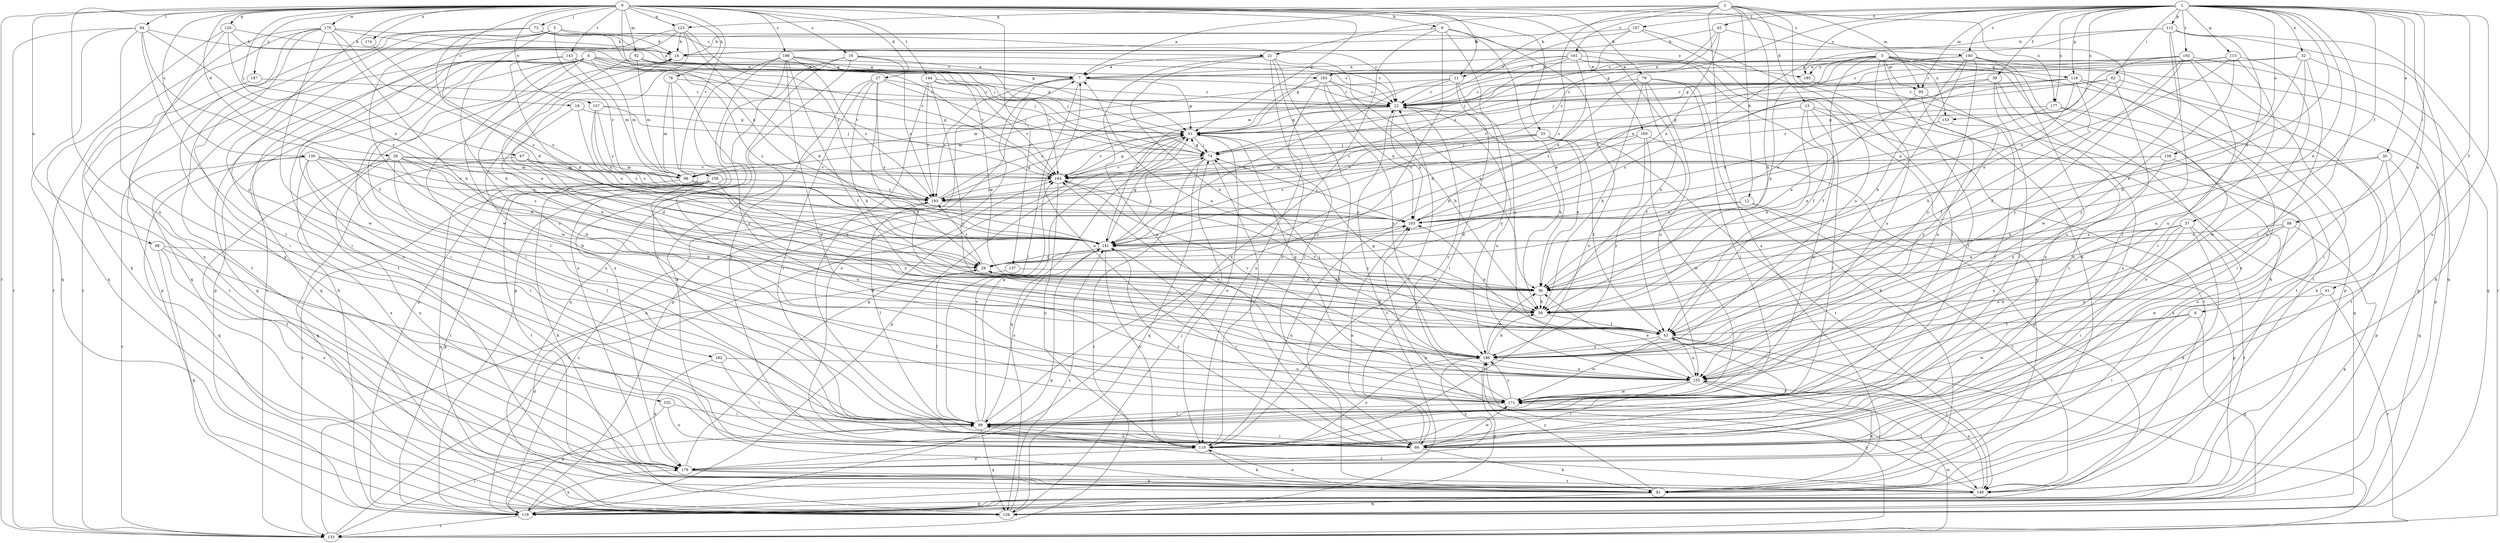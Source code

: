 strict digraph  {
0;
1;
2;
3;
4;
5;
6;
7;
9;
11;
12;
13;
14;
16;
18;
21;
22;
25;
26;
27;
29;
30;
32;
36;
37;
39;
41;
42;
43;
51;
58;
62;
66;
67;
73;
74;
78;
79;
81;
84;
88;
89;
92;
95;
96;
98;
102;
103;
107;
108;
110;
112;
113;
116;
118;
120;
123;
126;
133;
137;
139;
140;
141;
143;
144;
147;
148;
153;
155;
158;
161;
163;
164;
169;
170;
171;
174;
177;
179;
182;
185;
186;
187;
188;
192;
193;
0 -> 9  [label=b];
0 -> 11  [label=b];
0 -> 16  [label=c];
0 -> 18  [label=c];
0 -> 25  [label=d];
0 -> 26  [label=d];
0 -> 27  [label=d];
0 -> 51  [label=g];
0 -> 67  [label=j];
0 -> 73  [label=j];
0 -> 78  [label=k];
0 -> 79  [label=k];
0 -> 84  [label=l];
0 -> 92  [label=m];
0 -> 98  [label=n];
0 -> 102  [label=n];
0 -> 103  [label=n];
0 -> 107  [label=o];
0 -> 120  [label=q];
0 -> 123  [label=q];
0 -> 133  [label=r];
0 -> 137  [label=s];
0 -> 139  [label=s];
0 -> 140  [label=s];
0 -> 143  [label=t];
0 -> 144  [label=t];
0 -> 158  [label=v];
0 -> 169  [label=w];
0 -> 170  [label=w];
0 -> 174  [label=x];
0 -> 182  [label=y];
0 -> 187  [label=z];
0 -> 188  [label=z];
1 -> 6  [label=a];
1 -> 11  [label=b];
1 -> 29  [label=d];
1 -> 30  [label=e];
1 -> 32  [label=e];
1 -> 36  [label=e];
1 -> 37  [label=f];
1 -> 39  [label=f];
1 -> 41  [label=f];
1 -> 42  [label=f];
1 -> 62  [label=i];
1 -> 66  [label=i];
1 -> 88  [label=l];
1 -> 95  [label=m];
1 -> 108  [label=o];
1 -> 110  [label=o];
1 -> 112  [label=p];
1 -> 113  [label=p];
1 -> 116  [label=p];
1 -> 140  [label=s];
1 -> 147  [label=t];
1 -> 153  [label=u];
1 -> 177  [label=x];
1 -> 185  [label=y];
1 -> 192  [label=z];
1 -> 193  [label=z];
2 -> 7  [label=a];
2 -> 12  [label=b];
2 -> 13  [label=b];
2 -> 21  [label=c];
2 -> 58  [label=h];
2 -> 81  [label=k];
2 -> 95  [label=m];
2 -> 123  [label=q];
2 -> 141  [label=s];
2 -> 161  [label=v];
2 -> 177  [label=x];
2 -> 179  [label=x];
3 -> 36  [label=e];
3 -> 43  [label=f];
3 -> 81  [label=k];
3 -> 89  [label=l];
3 -> 95  [label=m];
3 -> 116  [label=p];
3 -> 118  [label=p];
3 -> 141  [label=s];
3 -> 148  [label=t];
3 -> 153  [label=u];
3 -> 155  [label=u];
3 -> 163  [label=v];
3 -> 185  [label=y];
4 -> 66  [label=i];
4 -> 74  [label=j];
4 -> 89  [label=l];
4 -> 96  [label=m];
4 -> 110  [label=o];
4 -> 118  [label=p];
4 -> 126  [label=q];
4 -> 141  [label=s];
4 -> 155  [label=u];
4 -> 163  [label=v];
4 -> 164  [label=v];
4 -> 171  [label=w];
5 -> 21  [label=c];
5 -> 58  [label=h];
5 -> 66  [label=i];
5 -> 126  [label=q];
5 -> 171  [label=w];
5 -> 185  [label=y];
5 -> 193  [label=z];
6 -> 43  [label=f];
6 -> 66  [label=i];
6 -> 126  [label=q];
6 -> 171  [label=w];
7 -> 22  [label=c];
7 -> 51  [label=g];
7 -> 89  [label=l];
7 -> 110  [label=o];
7 -> 118  [label=p];
7 -> 193  [label=z];
9 -> 14  [label=b];
9 -> 36  [label=e];
9 -> 89  [label=l];
9 -> 110  [label=o];
9 -> 155  [label=u];
9 -> 179  [label=x];
11 -> 22  [label=c];
11 -> 66  [label=i];
11 -> 96  [label=m];
11 -> 141  [label=s];
11 -> 186  [label=y];
12 -> 29  [label=d];
12 -> 103  [label=n];
12 -> 118  [label=p];
12 -> 148  [label=t];
13 -> 51  [label=g];
13 -> 58  [label=h];
13 -> 89  [label=l];
13 -> 126  [label=q];
13 -> 148  [label=t];
13 -> 171  [label=w];
14 -> 7  [label=a];
14 -> 66  [label=i];
16 -> 7  [label=a];
16 -> 22  [label=c];
16 -> 81  [label=k];
16 -> 110  [label=o];
16 -> 179  [label=x];
16 -> 193  [label=z];
18 -> 51  [label=g];
18 -> 58  [label=h];
18 -> 141  [label=s];
21 -> 7  [label=a];
21 -> 36  [label=e];
21 -> 58  [label=h];
21 -> 66  [label=i];
21 -> 81  [label=k];
21 -> 110  [label=o];
21 -> 171  [label=w];
22 -> 51  [label=g];
22 -> 58  [label=h];
22 -> 96  [label=m];
22 -> 103  [label=n];
22 -> 155  [label=u];
25 -> 36  [label=e];
25 -> 43  [label=f];
25 -> 74  [label=j];
25 -> 141  [label=s];
25 -> 148  [label=t];
25 -> 164  [label=v];
26 -> 29  [label=d];
26 -> 58  [label=h];
26 -> 89  [label=l];
26 -> 96  [label=m];
26 -> 141  [label=s];
26 -> 148  [label=t];
26 -> 164  [label=v];
26 -> 179  [label=x];
27 -> 22  [label=c];
27 -> 43  [label=f];
27 -> 58  [label=h];
27 -> 66  [label=i];
27 -> 74  [label=j];
27 -> 126  [label=q];
27 -> 141  [label=s];
29 -> 36  [label=e];
29 -> 193  [label=z];
30 -> 58  [label=h];
30 -> 110  [label=o];
30 -> 118  [label=p];
30 -> 126  [label=q];
30 -> 164  [label=v];
32 -> 7  [label=a];
32 -> 36  [label=e];
32 -> 51  [label=g];
32 -> 58  [label=h];
32 -> 81  [label=k];
32 -> 171  [label=w];
36 -> 29  [label=d];
36 -> 58  [label=h];
36 -> 141  [label=s];
37 -> 36  [label=e];
37 -> 66  [label=i];
37 -> 81  [label=k];
37 -> 141  [label=s];
37 -> 148  [label=t];
37 -> 155  [label=u];
37 -> 186  [label=y];
39 -> 22  [label=c];
39 -> 66  [label=i];
39 -> 89  [label=l];
39 -> 110  [label=o];
39 -> 141  [label=s];
41 -> 58  [label=h];
41 -> 66  [label=i];
41 -> 133  [label=r];
42 -> 14  [label=b];
42 -> 22  [label=c];
42 -> 36  [label=e];
42 -> 51  [label=g];
42 -> 103  [label=n];
43 -> 29  [label=d];
43 -> 103  [label=n];
43 -> 133  [label=r];
43 -> 148  [label=t];
43 -> 155  [label=u];
43 -> 164  [label=v];
43 -> 171  [label=w];
43 -> 186  [label=y];
51 -> 74  [label=j];
51 -> 110  [label=o];
51 -> 118  [label=p];
51 -> 126  [label=q];
51 -> 164  [label=v];
58 -> 7  [label=a];
58 -> 43  [label=f];
62 -> 22  [label=c];
62 -> 103  [label=n];
62 -> 118  [label=p];
62 -> 155  [label=u];
62 -> 193  [label=z];
66 -> 43  [label=f];
66 -> 81  [label=k];
66 -> 103  [label=n];
66 -> 141  [label=s];
66 -> 171  [label=w];
67 -> 29  [label=d];
67 -> 96  [label=m];
67 -> 126  [label=q];
67 -> 193  [label=z];
73 -> 14  [label=b];
73 -> 22  [label=c];
73 -> 29  [label=d];
73 -> 51  [label=g];
73 -> 74  [label=j];
73 -> 133  [label=r];
73 -> 148  [label=t];
74 -> 51  [label=g];
74 -> 66  [label=i];
74 -> 126  [label=q];
74 -> 133  [label=r];
74 -> 164  [label=v];
78 -> 22  [label=c];
78 -> 96  [label=m];
78 -> 118  [label=p];
78 -> 186  [label=y];
79 -> 22  [label=c];
79 -> 29  [label=d];
79 -> 43  [label=f];
79 -> 58  [label=h];
79 -> 81  [label=k];
79 -> 89  [label=l];
79 -> 155  [label=u];
81 -> 110  [label=o];
81 -> 126  [label=q];
81 -> 186  [label=y];
84 -> 14  [label=b];
84 -> 43  [label=f];
84 -> 66  [label=i];
84 -> 89  [label=l];
84 -> 126  [label=q];
84 -> 133  [label=r];
84 -> 141  [label=s];
88 -> 36  [label=e];
88 -> 118  [label=p];
88 -> 141  [label=s];
88 -> 155  [label=u];
88 -> 171  [label=w];
89 -> 14  [label=b];
89 -> 51  [label=g];
89 -> 66  [label=i];
89 -> 110  [label=o];
89 -> 126  [label=q];
89 -> 141  [label=s];
89 -> 164  [label=v];
92 -> 7  [label=a];
92 -> 36  [label=e];
92 -> 51  [label=g];
92 -> 74  [label=j];
92 -> 96  [label=m];
95 -> 36  [label=e];
95 -> 89  [label=l];
95 -> 155  [label=u];
96 -> 36  [label=e];
96 -> 126  [label=q];
96 -> 141  [label=s];
98 -> 29  [label=d];
98 -> 89  [label=l];
98 -> 126  [label=q];
98 -> 179  [label=x];
102 -> 89  [label=l];
102 -> 110  [label=o];
102 -> 118  [label=p];
103 -> 74  [label=j];
103 -> 141  [label=s];
107 -> 51  [label=g];
107 -> 74  [label=j];
107 -> 103  [label=n];
107 -> 141  [label=s];
107 -> 193  [label=z];
108 -> 96  [label=m];
108 -> 164  [label=v];
108 -> 179  [label=x];
108 -> 186  [label=y];
110 -> 22  [label=c];
110 -> 81  [label=k];
110 -> 103  [label=n];
110 -> 179  [label=x];
112 -> 14  [label=b];
112 -> 66  [label=i];
112 -> 89  [label=l];
112 -> 103  [label=n];
112 -> 126  [label=q];
112 -> 133  [label=r];
112 -> 171  [label=w];
113 -> 7  [label=a];
113 -> 22  [label=c];
113 -> 103  [label=n];
113 -> 155  [label=u];
113 -> 171  [label=w];
113 -> 186  [label=y];
116 -> 22  [label=c];
116 -> 43  [label=f];
116 -> 58  [label=h];
116 -> 66  [label=i];
116 -> 81  [label=k];
116 -> 141  [label=s];
116 -> 164  [label=v];
118 -> 14  [label=b];
118 -> 29  [label=d];
118 -> 133  [label=r];
118 -> 179  [label=x];
118 -> 193  [label=z];
120 -> 7  [label=a];
120 -> 14  [label=b];
120 -> 103  [label=n];
120 -> 126  [label=q];
120 -> 179  [label=x];
123 -> 14  [label=b];
123 -> 29  [label=d];
123 -> 43  [label=f];
123 -> 133  [label=r];
123 -> 148  [label=t];
123 -> 193  [label=z];
126 -> 22  [label=c];
126 -> 74  [label=j];
126 -> 141  [label=s];
133 -> 7  [label=a];
133 -> 89  [label=l];
133 -> 164  [label=v];
133 -> 171  [label=w];
133 -> 186  [label=y];
137 -> 36  [label=e];
137 -> 89  [label=l];
139 -> 89  [label=l];
139 -> 96  [label=m];
139 -> 103  [label=n];
139 -> 126  [label=q];
139 -> 133  [label=r];
139 -> 155  [label=u];
139 -> 164  [label=v];
139 -> 179  [label=x];
139 -> 193  [label=z];
140 -> 7  [label=a];
140 -> 22  [label=c];
140 -> 43  [label=f];
140 -> 58  [label=h];
140 -> 110  [label=o];
140 -> 118  [label=p];
140 -> 179  [label=x];
140 -> 186  [label=y];
141 -> 29  [label=d];
141 -> 51  [label=g];
141 -> 66  [label=i];
141 -> 74  [label=j];
141 -> 110  [label=o];
141 -> 118  [label=p];
143 -> 7  [label=a];
143 -> 29  [label=d];
143 -> 96  [label=m];
143 -> 118  [label=p];
143 -> 126  [label=q];
143 -> 164  [label=v];
144 -> 22  [label=c];
144 -> 36  [label=e];
144 -> 89  [label=l];
144 -> 164  [label=v];
144 -> 186  [label=y];
144 -> 193  [label=z];
147 -> 14  [label=b];
147 -> 22  [label=c];
147 -> 89  [label=l];
147 -> 186  [label=y];
147 -> 193  [label=z];
148 -> 89  [label=l];
148 -> 103  [label=n];
148 -> 118  [label=p];
148 -> 155  [label=u];
153 -> 103  [label=n];
153 -> 186  [label=y];
155 -> 36  [label=e];
155 -> 51  [label=g];
155 -> 66  [label=i];
155 -> 81  [label=k];
155 -> 148  [label=t];
155 -> 164  [label=v];
155 -> 171  [label=w];
158 -> 81  [label=k];
158 -> 118  [label=p];
158 -> 133  [label=r];
158 -> 148  [label=t];
158 -> 155  [label=u];
158 -> 171  [label=w];
158 -> 186  [label=y];
158 -> 193  [label=z];
161 -> 7  [label=a];
161 -> 43  [label=f];
161 -> 51  [label=g];
161 -> 58  [label=h];
161 -> 74  [label=j];
161 -> 81  [label=k];
161 -> 96  [label=m];
161 -> 103  [label=n];
163 -> 22  [label=c];
163 -> 58  [label=h];
163 -> 103  [label=n];
163 -> 110  [label=o];
163 -> 141  [label=s];
163 -> 186  [label=y];
164 -> 51  [label=g];
164 -> 110  [label=o];
164 -> 193  [label=z];
169 -> 29  [label=d];
169 -> 74  [label=j];
169 -> 118  [label=p];
169 -> 171  [label=w];
169 -> 186  [label=y];
170 -> 14  [label=b];
170 -> 58  [label=h];
170 -> 66  [label=i];
170 -> 81  [label=k];
170 -> 133  [label=r];
170 -> 141  [label=s];
170 -> 164  [label=v];
170 -> 171  [label=w];
170 -> 179  [label=x];
171 -> 7  [label=a];
171 -> 22  [label=c];
171 -> 89  [label=l];
171 -> 186  [label=y];
174 -> 141  [label=s];
177 -> 36  [label=e];
177 -> 51  [label=g];
177 -> 110  [label=o];
177 -> 148  [label=t];
179 -> 51  [label=g];
179 -> 81  [label=k];
179 -> 148  [label=t];
179 -> 186  [label=y];
182 -> 66  [label=i];
182 -> 155  [label=u];
182 -> 179  [label=x];
185 -> 148  [label=t];
186 -> 36  [label=e];
186 -> 51  [label=g];
186 -> 58  [label=h];
186 -> 74  [label=j];
186 -> 110  [label=o];
186 -> 118  [label=p];
186 -> 155  [label=u];
186 -> 164  [label=v];
187 -> 22  [label=c];
187 -> 148  [label=t];
188 -> 7  [label=a];
188 -> 22  [label=c];
188 -> 43  [label=f];
188 -> 66  [label=i];
188 -> 118  [label=p];
188 -> 164  [label=v];
188 -> 171  [label=w];
188 -> 179  [label=x];
188 -> 193  [label=z];
192 -> 7  [label=a];
192 -> 43  [label=f];
192 -> 66  [label=i];
192 -> 74  [label=j];
192 -> 126  [label=q];
192 -> 155  [label=u];
192 -> 186  [label=y];
192 -> 193  [label=z];
193 -> 22  [label=c];
193 -> 51  [label=g];
193 -> 89  [label=l];
193 -> 103  [label=n];
}

